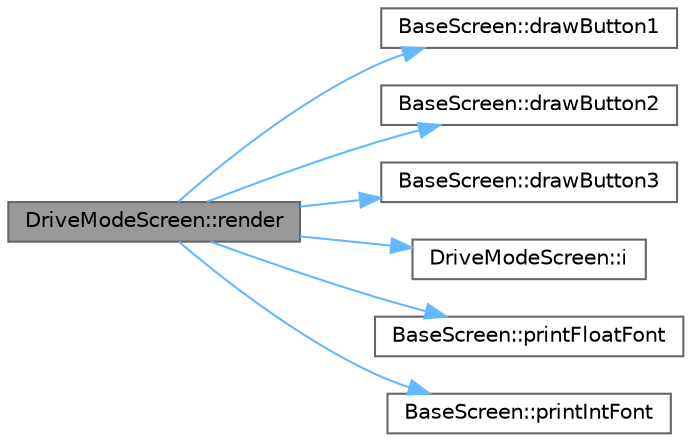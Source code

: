 digraph "DriveModeScreen::render"
{
 // LATEX_PDF_SIZE
  bgcolor="transparent";
  edge [fontname=Helvetica,fontsize=10,labelfontname=Helvetica,labelfontsize=10];
  node [fontname=Helvetica,fontsize=10,shape=box,height=0.2,width=0.4];
  rankdir="LR";
  Node1 [id="Node000001",label="DriveModeScreen::render",height=0.2,width=0.4,color="gray40", fillcolor="grey60", style="filled", fontcolor="black",tooltip=" "];
  Node1 -> Node2 [id="edge7_Node000001_Node000002",color="steelblue1",style="solid",tooltip=" "];
  Node2 [id="Node000002",label="BaseScreen::drawButton1",height=0.2,width=0.4,color="grey40", fillcolor="white", style="filled",URL="$class_base_screen.html#ac4042332f3362042ed3390297c8f1ea1",tooltip=" "];
  Node1 -> Node3 [id="edge8_Node000001_Node000003",color="steelblue1",style="solid",tooltip=" "];
  Node3 [id="Node000003",label="BaseScreen::drawButton2",height=0.2,width=0.4,color="grey40", fillcolor="white", style="filled",URL="$class_base_screen.html#ad7040cea50962276539e67ac129d5c7c",tooltip=" "];
  Node1 -> Node4 [id="edge9_Node000001_Node000004",color="steelblue1",style="solid",tooltip=" "];
  Node4 [id="Node000004",label="BaseScreen::drawButton3",height=0.2,width=0.4,color="grey40", fillcolor="white", style="filled",URL="$class_base_screen.html#a00da29022f614d7e72fd218ba1dcf747",tooltip=" "];
  Node1 -> Node5 [id="edge10_Node000001_Node000005",color="steelblue1",style="solid",tooltip=" "];
  Node5 [id="Node000005",label="DriveModeScreen::i",height=0.2,width=0.4,color="grey40", fillcolor="white", style="filled",URL="$class_drive_mode_screen.html#ab1d30e84b76d85f1cfb6e5b6910d12b1",tooltip=" "];
  Node1 -> Node6 [id="edge11_Node000001_Node000006",color="steelblue1",style="solid",tooltip=" "];
  Node6 [id="Node000006",label="BaseScreen::printFloatFont",height=0.2,width=0.4,color="grey40", fillcolor="white", style="filled",URL="$class_base_screen.html#a1129827abdd844b136988965ae4a72ba",tooltip=" "];
  Node1 -> Node7 [id="edge12_Node000001_Node000007",color="steelblue1",style="solid",tooltip=" "];
  Node7 [id="Node000007",label="BaseScreen::printIntFont",height=0.2,width=0.4,color="grey40", fillcolor="white", style="filled",URL="$class_base_screen.html#a7e56deb842ae278490c70910023eb8c8",tooltip=" "];
}

